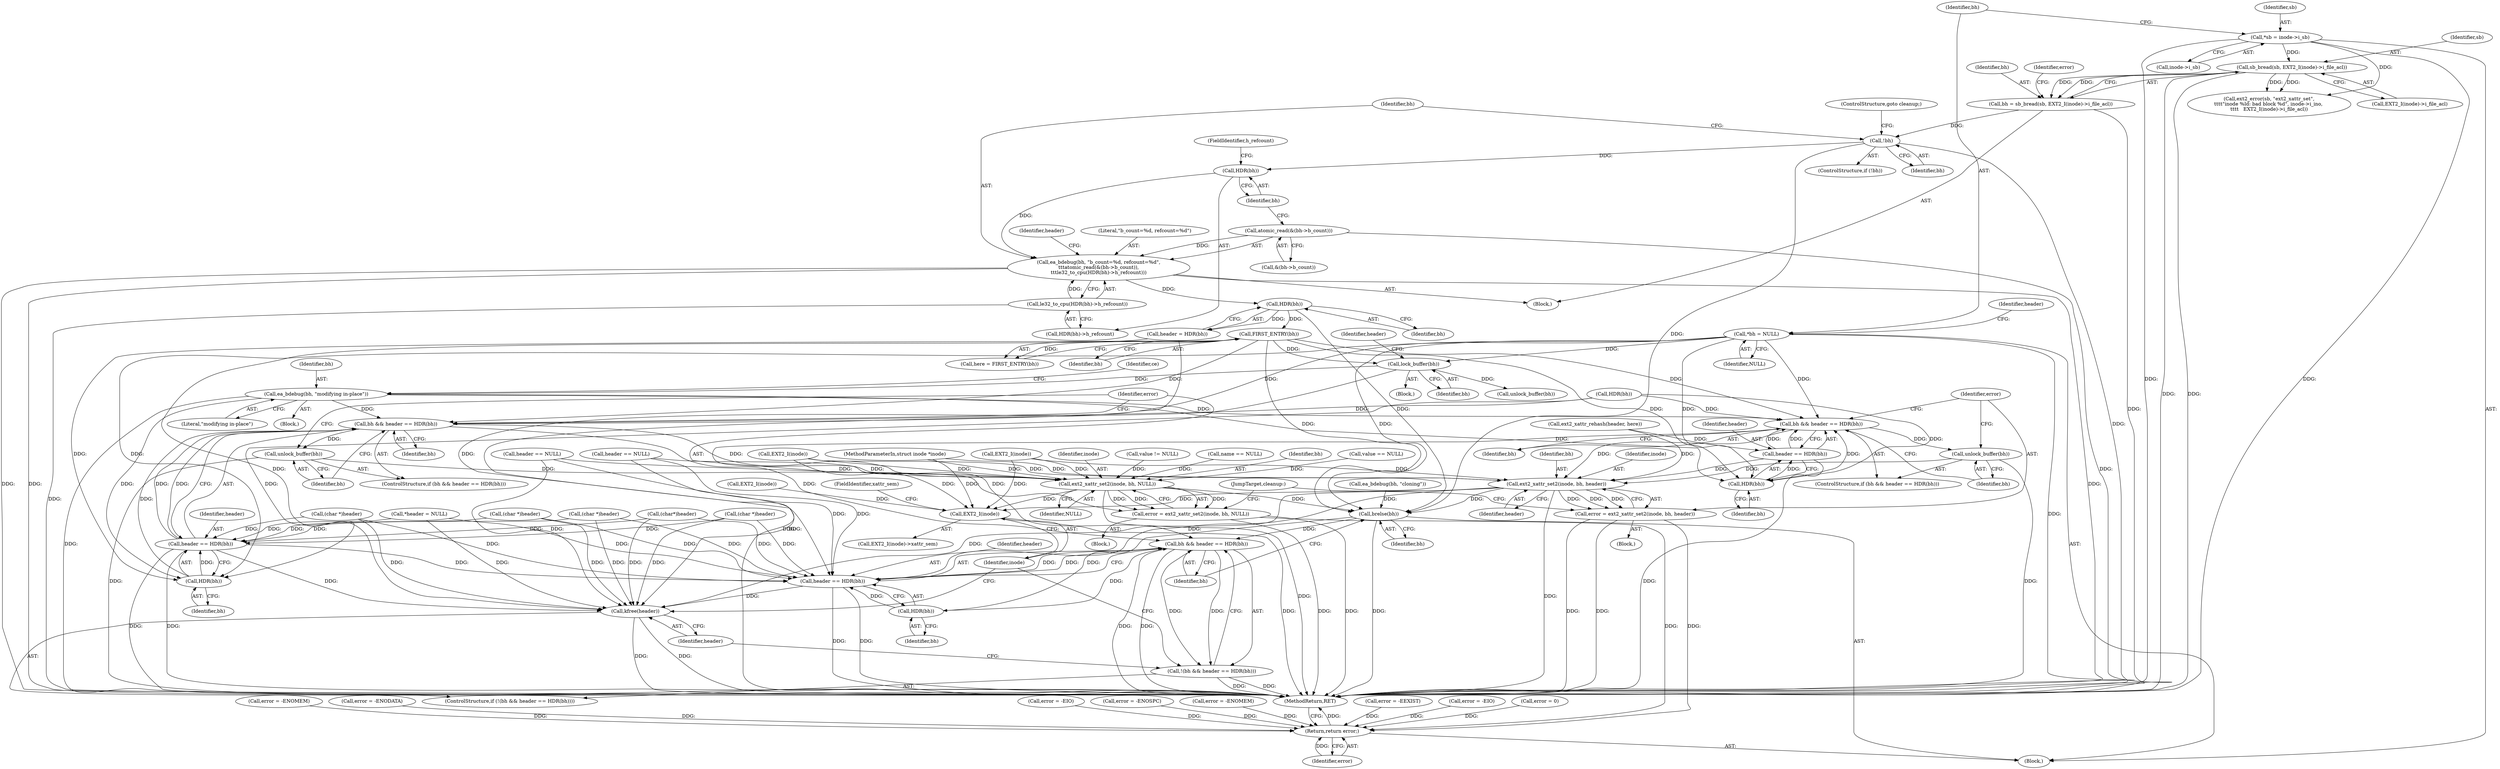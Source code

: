 digraph "0_linux_be0726d33cb8f411945884664924bed3cb8c70ee_10@pointer" {
"1000560" [label="(Call,ea_bdebug(bh, \"modifying in-place\"))"];
"1000550" [label="(Call,lock_buffer(bh))"];
"1000291" [label="(Call,FIRST_ENTRY(bh))"];
"1000246" [label="(Call,HDR(bh))"];
"1000231" [label="(Call,ea_bdebug(bh, \"b_count=%d, refcount=%d\",\n\t\t\tatomic_read(&(bh->b_count)),\n\t\t\tle32_to_cpu(HDR(bh)->h_refcount)))"];
"1000241" [label="(Call,HDR(bh))"];
"1000228" [label="(Call,!bh)"];
"1000215" [label="(Call,bh = sb_bread(sb, EXT2_I(inode)->i_file_acl))"];
"1000217" [label="(Call,sb_bread(sb, EXT2_I(inode)->i_file_acl))"];
"1000134" [label="(Call,*sb = inode->i_sb)"];
"1000234" [label="(Call,atomic_read(&(bh->b_count)))"];
"1000239" [label="(Call,le32_to_cpu(HDR(bh)->h_refcount))"];
"1000140" [label="(Call,*bh = NULL)"];
"1000964" [label="(Call,bh && header == HDR(bh))"];
"1000970" [label="(Call,unlock_buffer(bh))"];
"1000974" [label="(Call,ext2_xattr_set2(inode, bh, NULL))"];
"1000972" [label="(Call,error = ext2_xattr_set2(inode, bh, NULL))"];
"1001017" [label="(Return,return error;)"];
"1000999" [label="(Call,brelse(bh))"];
"1001003" [label="(Call,bh && header == HDR(bh))"];
"1001002" [label="(Call,!(bh && header == HDR(bh)))"];
"1001007" [label="(Call,HDR(bh))"];
"1001005" [label="(Call,header == HDR(bh))"];
"1001009" [label="(Call,kfree(header))"];
"1001014" [label="(Call,EXT2_I(inode))"];
"1000968" [label="(Call,HDR(bh))"];
"1000966" [label="(Call,header == HDR(bh))"];
"1000984" [label="(Call,bh && header == HDR(bh))"];
"1000990" [label="(Call,unlock_buffer(bh))"];
"1000994" [label="(Call,ext2_xattr_set2(inode, bh, header))"];
"1000992" [label="(Call,error = ext2_xattr_set2(inode, bh, header))"];
"1000988" [label="(Call,HDR(bh))"];
"1000986" [label="(Call,header == HDR(bh))"];
"1000126" [label="(MethodParameterIn,struct inode *inode)"];
"1000966" [label="(Call,header == HDR(bh))"];
"1000977" [label="(Identifier,NULL)"];
"1000992" [label="(Call,error = ext2_xattr_set2(inode, bh, header))"];
"1000246" [label="(Call,HDR(bh))"];
"1000560" [label="(Call,ea_bdebug(bh, \"modifying in-place\"))"];
"1001015" [label="(Identifier,inode)"];
"1000989" [label="(Identifier,bh)"];
"1000144" [label="(Call,*header = NULL)"];
"1000216" [label="(Identifier,bh)"];
"1000651" [label="(Call,error = -ENOMEM)"];
"1000239" [label="(Call,le32_to_cpu(HDR(bh)->h_refcount))"];
"1000968" [label="(Call,HDR(bh))"];
"1000247" [label="(Identifier,bh)"];
"1001004" [label="(Identifier,bh)"];
"1000224" [label="(Identifier,error)"];
"1000217" [label="(Call,sb_bread(sb, EXT2_I(inode)->i_file_acl))"];
"1000145" [label="(Identifier,header)"];
"1000220" [label="(Call,EXT2_I(inode))"];
"1000576" [label="(Call,ea_bdebug(bh, \"cloning\"))"];
"1000974" [label="(Call,ext2_xattr_set2(inode, bh, NULL))"];
"1000996" [label="(Identifier,bh)"];
"1000243" [label="(FieldIdentifier,h_refcount)"];
"1001003" [label="(Call,bh && header == HDR(bh))"];
"1001009" [label="(Call,kfree(header))"];
"1000465" [label="(Call,value == NULL)"];
"1000561" [label="(Identifier,bh)"];
"1001001" [label="(ControlStructure,if (!(bh && header == HDR(bh))))"];
"1000975" [label="(Identifier,inode)"];
"1000562" [label="(Literal,\"modifying in-place\")"];
"1000995" [label="(Identifier,inode)"];
"1000281" [label="(Call,EXT2_I(inode))"];
"1000965" [label="(Identifier,bh)"];
"1000980" [label="(Call,ext2_xattr_rehash(header, here))"];
"1000240" [label="(Call,HDR(bh)->h_refcount)"];
"1000452" [label="(Call,error = -ENODATA)"];
"1000235" [label="(Call,&(bh->b_count))"];
"1000983" [label="(ControlStructure,if (bh && header == HDR(bh)))"];
"1000988" [label="(Call,HDR(bh))"];
"1000231" [label="(Call,ea_bdebug(bh, \"b_count=%d, refcount=%d\",\n\t\t\tatomic_read(&(bh->b_count)),\n\t\t\tle32_to_cpu(HDR(bh)->h_refcount)))"];
"1000597" [label="(Call,HDR(bh))"];
"1000140" [label="(Call,*bh = NULL)"];
"1001008" [label="(Identifier,bh)"];
"1000903" [label="(Call,value != NULL)"];
"1000223" [label="(Call,error = -EIO)"];
"1000230" [label="(ControlStructure,goto cleanup;)"];
"1000971" [label="(Identifier,bh)"];
"1001007" [label="(Call,HDR(bh))"];
"1001002" [label="(Call,!(bh && header == HDR(bh)))"];
"1000229" [label="(Identifier,bh)"];
"1000273" [label="(Call,ext2_error(sb, \"ext2_xattr_set\",\n\t\t\t\t\"inode %ld: bad block %d\", inode->i_ino, \n\t\t\t\t   EXT2_I(inode)->i_file_acl))"];
"1000559" [label="(Block,)"];
"1000555" [label="(Identifier,header)"];
"1000292" [label="(Identifier,bh)"];
"1000215" [label="(Call,bh = sb_bread(sb, EXT2_I(inode)->i_file_acl))"];
"1000962" [label="(Block,)"];
"1001016" [label="(FieldIdentifier,xattr_sem)"];
"1000218" [label="(Identifier,sb)"];
"1000993" [label="(Identifier,error)"];
"1000990" [label="(Call,unlock_buffer(bh))"];
"1000638" [label="(Call,(char *)header)"];
"1000289" [label="(Call,here = FIRST_ENTRY(bh))"];
"1000999" [label="(Call,brelse(bh))"];
"1000967" [label="(Identifier,header)"];
"1000991" [label="(Identifier,bh)"];
"1000426" [label="(Call,(char*)header)"];
"1000591" [label="(Call,header == NULL)"];
"1000574" [label="(Call,unlock_buffer(bh))"];
"1000985" [label="(Identifier,bh)"];
"1000994" [label="(Call,ext2_xattr_set2(inode, bh, header))"];
"1001010" [label="(Identifier,header)"];
"1000219" [label="(Call,EXT2_I(inode)->i_file_acl)"];
"1000141" [label="(Identifier,bh)"];
"1000564" [label="(Identifier,ce)"];
"1000241" [label="(Call,HDR(bh))"];
"1000997" [label="(Identifier,header)"];
"1000233" [label="(Literal,\"b_count=%d, refcount=%d\")"];
"1000135" [label="(Identifier,sb)"];
"1000964" [label="(Call,bh && header == HDR(bh))"];
"1000245" [label="(Identifier,header)"];
"1000538" [label="(Block,)"];
"1000523" [label="(Call,error = -ENOSPC)"];
"1000969" [label="(Identifier,bh)"];
"1000232" [label="(Identifier,bh)"];
"1000970" [label="(Call,unlock_buffer(bh))"];
"1000972" [label="(Call,error = ext2_xattr_set2(inode, bh, NULL))"];
"1000132" [label="(Block,)"];
"1000586" [label="(Call,error = -ENOMEM)"];
"1001005" [label="(Call,header == HDR(bh))"];
"1001006" [label="(Identifier,header)"];
"1000770" [label="(Call,(char *)header)"];
"1000227" [label="(ControlStructure,if (!bh))"];
"1000291" [label="(Call,FIRST_ENTRY(bh))"];
"1000551" [label="(Identifier,bh)"];
"1001018" [label="(Identifier,error)"];
"1000973" [label="(Identifier,error)"];
"1000963" [label="(ControlStructure,if (bh && header == HDR(bh)))"];
"1000211" [label="(Call,EXT2_I(inode))"];
"1000998" [label="(JumpTarget,cleanup:)"];
"1000234" [label="(Call,atomic_read(&(bh->b_count)))"];
"1000471" [label="(Call,error = -EEXIST)"];
"1000663" [label="(Call,(char *)header)"];
"1000142" [label="(Identifier,NULL)"];
"1001000" [label="(Identifier,bh)"];
"1001019" [label="(MethodReturn,RET)"];
"1001014" [label="(Call,EXT2_I(inode))"];
"1000214" [label="(Block,)"];
"1000656" [label="(Call,header == NULL)"];
"1000134" [label="(Call,*sb = inode->i_sb)"];
"1000242" [label="(Identifier,bh)"];
"1000284" [label="(Call,error = -EIO)"];
"1000550" [label="(Call,lock_buffer(bh))"];
"1000986" [label="(Call,header == HDR(bh))"];
"1000979" [label="(Block,)"];
"1000984" [label="(Call,bh && header == HDR(bh))"];
"1000244" [label="(Call,header = HDR(bh))"];
"1000136" [label="(Call,inode->i_sb)"];
"1001017" [label="(Return,return error;)"];
"1000940" [label="(Call,(char *)header)"];
"1000180" [label="(Call,name == NULL)"];
"1000461" [label="(Call,error = 0)"];
"1001013" [label="(Call,EXT2_I(inode)->xattr_sem)"];
"1000976" [label="(Identifier,bh)"];
"1000987" [label="(Identifier,header)"];
"1000228" [label="(Call,!bh)"];
"1000560" -> "1000559"  [label="AST: "];
"1000560" -> "1000562"  [label="CFG: "];
"1000561" -> "1000560"  [label="AST: "];
"1000562" -> "1000560"  [label="AST: "];
"1000564" -> "1000560"  [label="CFG: "];
"1000560" -> "1001019"  [label="DDG: "];
"1000550" -> "1000560"  [label="DDG: "];
"1000560" -> "1000964"  [label="DDG: "];
"1000560" -> "1000968"  [label="DDG: "];
"1000560" -> "1000984"  [label="DDG: "];
"1000560" -> "1000988"  [label="DDG: "];
"1000550" -> "1000538"  [label="AST: "];
"1000550" -> "1000551"  [label="CFG: "];
"1000551" -> "1000550"  [label="AST: "];
"1000555" -> "1000550"  [label="CFG: "];
"1000550" -> "1001019"  [label="DDG: "];
"1000291" -> "1000550"  [label="DDG: "];
"1000140" -> "1000550"  [label="DDG: "];
"1000550" -> "1000574"  [label="DDG: "];
"1000291" -> "1000289"  [label="AST: "];
"1000291" -> "1000292"  [label="CFG: "];
"1000292" -> "1000291"  [label="AST: "];
"1000289" -> "1000291"  [label="CFG: "];
"1000291" -> "1000289"  [label="DDG: "];
"1000246" -> "1000291"  [label="DDG: "];
"1000291" -> "1000964"  [label="DDG: "];
"1000291" -> "1000968"  [label="DDG: "];
"1000291" -> "1000984"  [label="DDG: "];
"1000291" -> "1000988"  [label="DDG: "];
"1000291" -> "1000999"  [label="DDG: "];
"1000246" -> "1000244"  [label="AST: "];
"1000246" -> "1000247"  [label="CFG: "];
"1000247" -> "1000246"  [label="AST: "];
"1000244" -> "1000246"  [label="CFG: "];
"1000246" -> "1000244"  [label="DDG: "];
"1000231" -> "1000246"  [label="DDG: "];
"1000246" -> "1000999"  [label="DDG: "];
"1000231" -> "1000214"  [label="AST: "];
"1000231" -> "1000239"  [label="CFG: "];
"1000232" -> "1000231"  [label="AST: "];
"1000233" -> "1000231"  [label="AST: "];
"1000234" -> "1000231"  [label="AST: "];
"1000239" -> "1000231"  [label="AST: "];
"1000245" -> "1000231"  [label="CFG: "];
"1000231" -> "1001019"  [label="DDG: "];
"1000231" -> "1001019"  [label="DDG: "];
"1000231" -> "1001019"  [label="DDG: "];
"1000241" -> "1000231"  [label="DDG: "];
"1000234" -> "1000231"  [label="DDG: "];
"1000239" -> "1000231"  [label="DDG: "];
"1000241" -> "1000240"  [label="AST: "];
"1000241" -> "1000242"  [label="CFG: "];
"1000242" -> "1000241"  [label="AST: "];
"1000243" -> "1000241"  [label="CFG: "];
"1000228" -> "1000241"  [label="DDG: "];
"1000228" -> "1000227"  [label="AST: "];
"1000228" -> "1000229"  [label="CFG: "];
"1000229" -> "1000228"  [label="AST: "];
"1000230" -> "1000228"  [label="CFG: "];
"1000232" -> "1000228"  [label="CFG: "];
"1000228" -> "1001019"  [label="DDG: "];
"1000215" -> "1000228"  [label="DDG: "];
"1000228" -> "1000999"  [label="DDG: "];
"1000215" -> "1000214"  [label="AST: "];
"1000215" -> "1000217"  [label="CFG: "];
"1000216" -> "1000215"  [label="AST: "];
"1000217" -> "1000215"  [label="AST: "];
"1000224" -> "1000215"  [label="CFG: "];
"1000215" -> "1001019"  [label="DDG: "];
"1000217" -> "1000215"  [label="DDG: "];
"1000217" -> "1000215"  [label="DDG: "];
"1000217" -> "1000219"  [label="CFG: "];
"1000218" -> "1000217"  [label="AST: "];
"1000219" -> "1000217"  [label="AST: "];
"1000217" -> "1001019"  [label="DDG: "];
"1000217" -> "1001019"  [label="DDG: "];
"1000134" -> "1000217"  [label="DDG: "];
"1000217" -> "1000273"  [label="DDG: "];
"1000217" -> "1000273"  [label="DDG: "];
"1000134" -> "1000132"  [label="AST: "];
"1000134" -> "1000136"  [label="CFG: "];
"1000135" -> "1000134"  [label="AST: "];
"1000136" -> "1000134"  [label="AST: "];
"1000141" -> "1000134"  [label="CFG: "];
"1000134" -> "1001019"  [label="DDG: "];
"1000134" -> "1001019"  [label="DDG: "];
"1000134" -> "1000273"  [label="DDG: "];
"1000234" -> "1000235"  [label="CFG: "];
"1000235" -> "1000234"  [label="AST: "];
"1000242" -> "1000234"  [label="CFG: "];
"1000234" -> "1001019"  [label="DDG: "];
"1000239" -> "1000240"  [label="CFG: "];
"1000240" -> "1000239"  [label="AST: "];
"1000239" -> "1001019"  [label="DDG: "];
"1000140" -> "1000132"  [label="AST: "];
"1000140" -> "1000142"  [label="CFG: "];
"1000141" -> "1000140"  [label="AST: "];
"1000142" -> "1000140"  [label="AST: "];
"1000145" -> "1000140"  [label="CFG: "];
"1000140" -> "1001019"  [label="DDG: "];
"1000140" -> "1000964"  [label="DDG: "];
"1000140" -> "1000968"  [label="DDG: "];
"1000140" -> "1000984"  [label="DDG: "];
"1000140" -> "1000988"  [label="DDG: "];
"1000140" -> "1000999"  [label="DDG: "];
"1000964" -> "1000963"  [label="AST: "];
"1000964" -> "1000965"  [label="CFG: "];
"1000964" -> "1000966"  [label="CFG: "];
"1000965" -> "1000964"  [label="AST: "];
"1000966" -> "1000964"  [label="AST: "];
"1000971" -> "1000964"  [label="CFG: "];
"1000973" -> "1000964"  [label="CFG: "];
"1000597" -> "1000964"  [label="DDG: "];
"1000968" -> "1000964"  [label="DDG: "];
"1000966" -> "1000964"  [label="DDG: "];
"1000966" -> "1000964"  [label="DDG: "];
"1000964" -> "1000970"  [label="DDG: "];
"1000964" -> "1000974"  [label="DDG: "];
"1000964" -> "1001003"  [label="DDG: "];
"1000970" -> "1000963"  [label="AST: "];
"1000970" -> "1000971"  [label="CFG: "];
"1000971" -> "1000970"  [label="AST: "];
"1000973" -> "1000970"  [label="CFG: "];
"1000970" -> "1001019"  [label="DDG: "];
"1000970" -> "1000974"  [label="DDG: "];
"1000974" -> "1000972"  [label="AST: "];
"1000974" -> "1000977"  [label="CFG: "];
"1000975" -> "1000974"  [label="AST: "];
"1000976" -> "1000974"  [label="AST: "];
"1000977" -> "1000974"  [label="AST: "];
"1000972" -> "1000974"  [label="CFG: "];
"1000974" -> "1001019"  [label="DDG: "];
"1000974" -> "1000972"  [label="DDG: "];
"1000974" -> "1000972"  [label="DDG: "];
"1000974" -> "1000972"  [label="DDG: "];
"1000220" -> "1000974"  [label="DDG: "];
"1000211" -> "1000974"  [label="DDG: "];
"1000126" -> "1000974"  [label="DDG: "];
"1000180" -> "1000974"  [label="DDG: "];
"1000903" -> "1000974"  [label="DDG: "];
"1000465" -> "1000974"  [label="DDG: "];
"1000656" -> "1000974"  [label="DDG: "];
"1000591" -> "1000974"  [label="DDG: "];
"1000974" -> "1000999"  [label="DDG: "];
"1000974" -> "1001014"  [label="DDG: "];
"1000972" -> "1000962"  [label="AST: "];
"1000973" -> "1000972"  [label="AST: "];
"1000998" -> "1000972"  [label="CFG: "];
"1000972" -> "1001019"  [label="DDG: "];
"1000972" -> "1001019"  [label="DDG: "];
"1000972" -> "1001017"  [label="DDG: "];
"1001017" -> "1000132"  [label="AST: "];
"1001017" -> "1001018"  [label="CFG: "];
"1001018" -> "1001017"  [label="AST: "];
"1001019" -> "1001017"  [label="CFG: "];
"1001017" -> "1001019"  [label="DDG: "];
"1001018" -> "1001017"  [label="DDG: "];
"1000284" -> "1001017"  [label="DDG: "];
"1000523" -> "1001017"  [label="DDG: "];
"1000992" -> "1001017"  [label="DDG: "];
"1000471" -> "1001017"  [label="DDG: "];
"1000651" -> "1001017"  [label="DDG: "];
"1000586" -> "1001017"  [label="DDG: "];
"1000452" -> "1001017"  [label="DDG: "];
"1000461" -> "1001017"  [label="DDG: "];
"1000223" -> "1001017"  [label="DDG: "];
"1000999" -> "1000132"  [label="AST: "];
"1000999" -> "1001000"  [label="CFG: "];
"1001000" -> "1000999"  [label="AST: "];
"1001004" -> "1000999"  [label="CFG: "];
"1000999" -> "1001019"  [label="DDG: "];
"1000994" -> "1000999"  [label="DDG: "];
"1000576" -> "1000999"  [label="DDG: "];
"1000999" -> "1001003"  [label="DDG: "];
"1000999" -> "1001007"  [label="DDG: "];
"1001003" -> "1001002"  [label="AST: "];
"1001003" -> "1001004"  [label="CFG: "];
"1001003" -> "1001005"  [label="CFG: "];
"1001004" -> "1001003"  [label="AST: "];
"1001005" -> "1001003"  [label="AST: "];
"1001002" -> "1001003"  [label="CFG: "];
"1001003" -> "1001019"  [label="DDG: "];
"1001003" -> "1001019"  [label="DDG: "];
"1001003" -> "1001002"  [label="DDG: "];
"1001003" -> "1001002"  [label="DDG: "];
"1001007" -> "1001003"  [label="DDG: "];
"1000984" -> "1001003"  [label="DDG: "];
"1001005" -> "1001003"  [label="DDG: "];
"1001005" -> "1001003"  [label="DDG: "];
"1001002" -> "1001001"  [label="AST: "];
"1001010" -> "1001002"  [label="CFG: "];
"1001015" -> "1001002"  [label="CFG: "];
"1001002" -> "1001019"  [label="DDG: "];
"1001002" -> "1001019"  [label="DDG: "];
"1001007" -> "1001005"  [label="AST: "];
"1001007" -> "1001008"  [label="CFG: "];
"1001008" -> "1001007"  [label="AST: "];
"1001005" -> "1001007"  [label="CFG: "];
"1001007" -> "1001005"  [label="DDG: "];
"1001006" -> "1001005"  [label="AST: "];
"1001005" -> "1001019"  [label="DDG: "];
"1001005" -> "1001019"  [label="DDG: "];
"1000426" -> "1001005"  [label="DDG: "];
"1000966" -> "1001005"  [label="DDG: "];
"1000244" -> "1001005"  [label="DDG: "];
"1000994" -> "1001005"  [label="DDG: "];
"1000591" -> "1001005"  [label="DDG: "];
"1000144" -> "1001005"  [label="DDG: "];
"1000656" -> "1001005"  [label="DDG: "];
"1000638" -> "1001005"  [label="DDG: "];
"1000940" -> "1001005"  [label="DDG: "];
"1000770" -> "1001005"  [label="DDG: "];
"1000663" -> "1001005"  [label="DDG: "];
"1001005" -> "1001009"  [label="DDG: "];
"1001009" -> "1001001"  [label="AST: "];
"1001009" -> "1001010"  [label="CFG: "];
"1001010" -> "1001009"  [label="AST: "];
"1001015" -> "1001009"  [label="CFG: "];
"1001009" -> "1001019"  [label="DDG: "];
"1001009" -> "1001019"  [label="DDG: "];
"1000426" -> "1001009"  [label="DDG: "];
"1000966" -> "1001009"  [label="DDG: "];
"1000244" -> "1001009"  [label="DDG: "];
"1000994" -> "1001009"  [label="DDG: "];
"1000591" -> "1001009"  [label="DDG: "];
"1000144" -> "1001009"  [label="DDG: "];
"1000656" -> "1001009"  [label="DDG: "];
"1000638" -> "1001009"  [label="DDG: "];
"1000940" -> "1001009"  [label="DDG: "];
"1000770" -> "1001009"  [label="DDG: "];
"1000663" -> "1001009"  [label="DDG: "];
"1001014" -> "1001013"  [label="AST: "];
"1001014" -> "1001015"  [label="CFG: "];
"1001015" -> "1001014"  [label="AST: "];
"1001016" -> "1001014"  [label="CFG: "];
"1001014" -> "1001019"  [label="DDG: "];
"1000220" -> "1001014"  [label="DDG: "];
"1000281" -> "1001014"  [label="DDG: "];
"1000211" -> "1001014"  [label="DDG: "];
"1000994" -> "1001014"  [label="DDG: "];
"1000126" -> "1001014"  [label="DDG: "];
"1000968" -> "1000966"  [label="AST: "];
"1000968" -> "1000969"  [label="CFG: "];
"1000969" -> "1000968"  [label="AST: "];
"1000966" -> "1000968"  [label="CFG: "];
"1000968" -> "1000966"  [label="DDG: "];
"1000597" -> "1000968"  [label="DDG: "];
"1000967" -> "1000966"  [label="AST: "];
"1000966" -> "1001019"  [label="DDG: "];
"1000966" -> "1001019"  [label="DDG: "];
"1000426" -> "1000966"  [label="DDG: "];
"1000638" -> "1000966"  [label="DDG: "];
"1000940" -> "1000966"  [label="DDG: "];
"1000144" -> "1000966"  [label="DDG: "];
"1000770" -> "1000966"  [label="DDG: "];
"1000663" -> "1000966"  [label="DDG: "];
"1000984" -> "1000983"  [label="AST: "];
"1000984" -> "1000985"  [label="CFG: "];
"1000984" -> "1000986"  [label="CFG: "];
"1000985" -> "1000984"  [label="AST: "];
"1000986" -> "1000984"  [label="AST: "];
"1000991" -> "1000984"  [label="CFG: "];
"1000993" -> "1000984"  [label="CFG: "];
"1000597" -> "1000984"  [label="DDG: "];
"1000988" -> "1000984"  [label="DDG: "];
"1000986" -> "1000984"  [label="DDG: "];
"1000986" -> "1000984"  [label="DDG: "];
"1000984" -> "1000990"  [label="DDG: "];
"1000984" -> "1000994"  [label="DDG: "];
"1000990" -> "1000983"  [label="AST: "];
"1000990" -> "1000991"  [label="CFG: "];
"1000991" -> "1000990"  [label="AST: "];
"1000993" -> "1000990"  [label="CFG: "];
"1000990" -> "1001019"  [label="DDG: "];
"1000990" -> "1000994"  [label="DDG: "];
"1000994" -> "1000992"  [label="AST: "];
"1000994" -> "1000997"  [label="CFG: "];
"1000995" -> "1000994"  [label="AST: "];
"1000996" -> "1000994"  [label="AST: "];
"1000997" -> "1000994"  [label="AST: "];
"1000992" -> "1000994"  [label="CFG: "];
"1000994" -> "1001019"  [label="DDG: "];
"1000994" -> "1000992"  [label="DDG: "];
"1000994" -> "1000992"  [label="DDG: "];
"1000994" -> "1000992"  [label="DDG: "];
"1000220" -> "1000994"  [label="DDG: "];
"1000211" -> "1000994"  [label="DDG: "];
"1000126" -> "1000994"  [label="DDG: "];
"1000980" -> "1000994"  [label="DDG: "];
"1000986" -> "1000994"  [label="DDG: "];
"1000992" -> "1000979"  [label="AST: "];
"1000993" -> "1000992"  [label="AST: "];
"1000998" -> "1000992"  [label="CFG: "];
"1000992" -> "1001019"  [label="DDG: "];
"1000992" -> "1001019"  [label="DDG: "];
"1000988" -> "1000986"  [label="AST: "];
"1000988" -> "1000989"  [label="CFG: "];
"1000989" -> "1000988"  [label="AST: "];
"1000986" -> "1000988"  [label="CFG: "];
"1000988" -> "1000986"  [label="DDG: "];
"1000597" -> "1000988"  [label="DDG: "];
"1000987" -> "1000986"  [label="AST: "];
"1000986" -> "1001019"  [label="DDG: "];
"1000980" -> "1000986"  [label="DDG: "];
}
